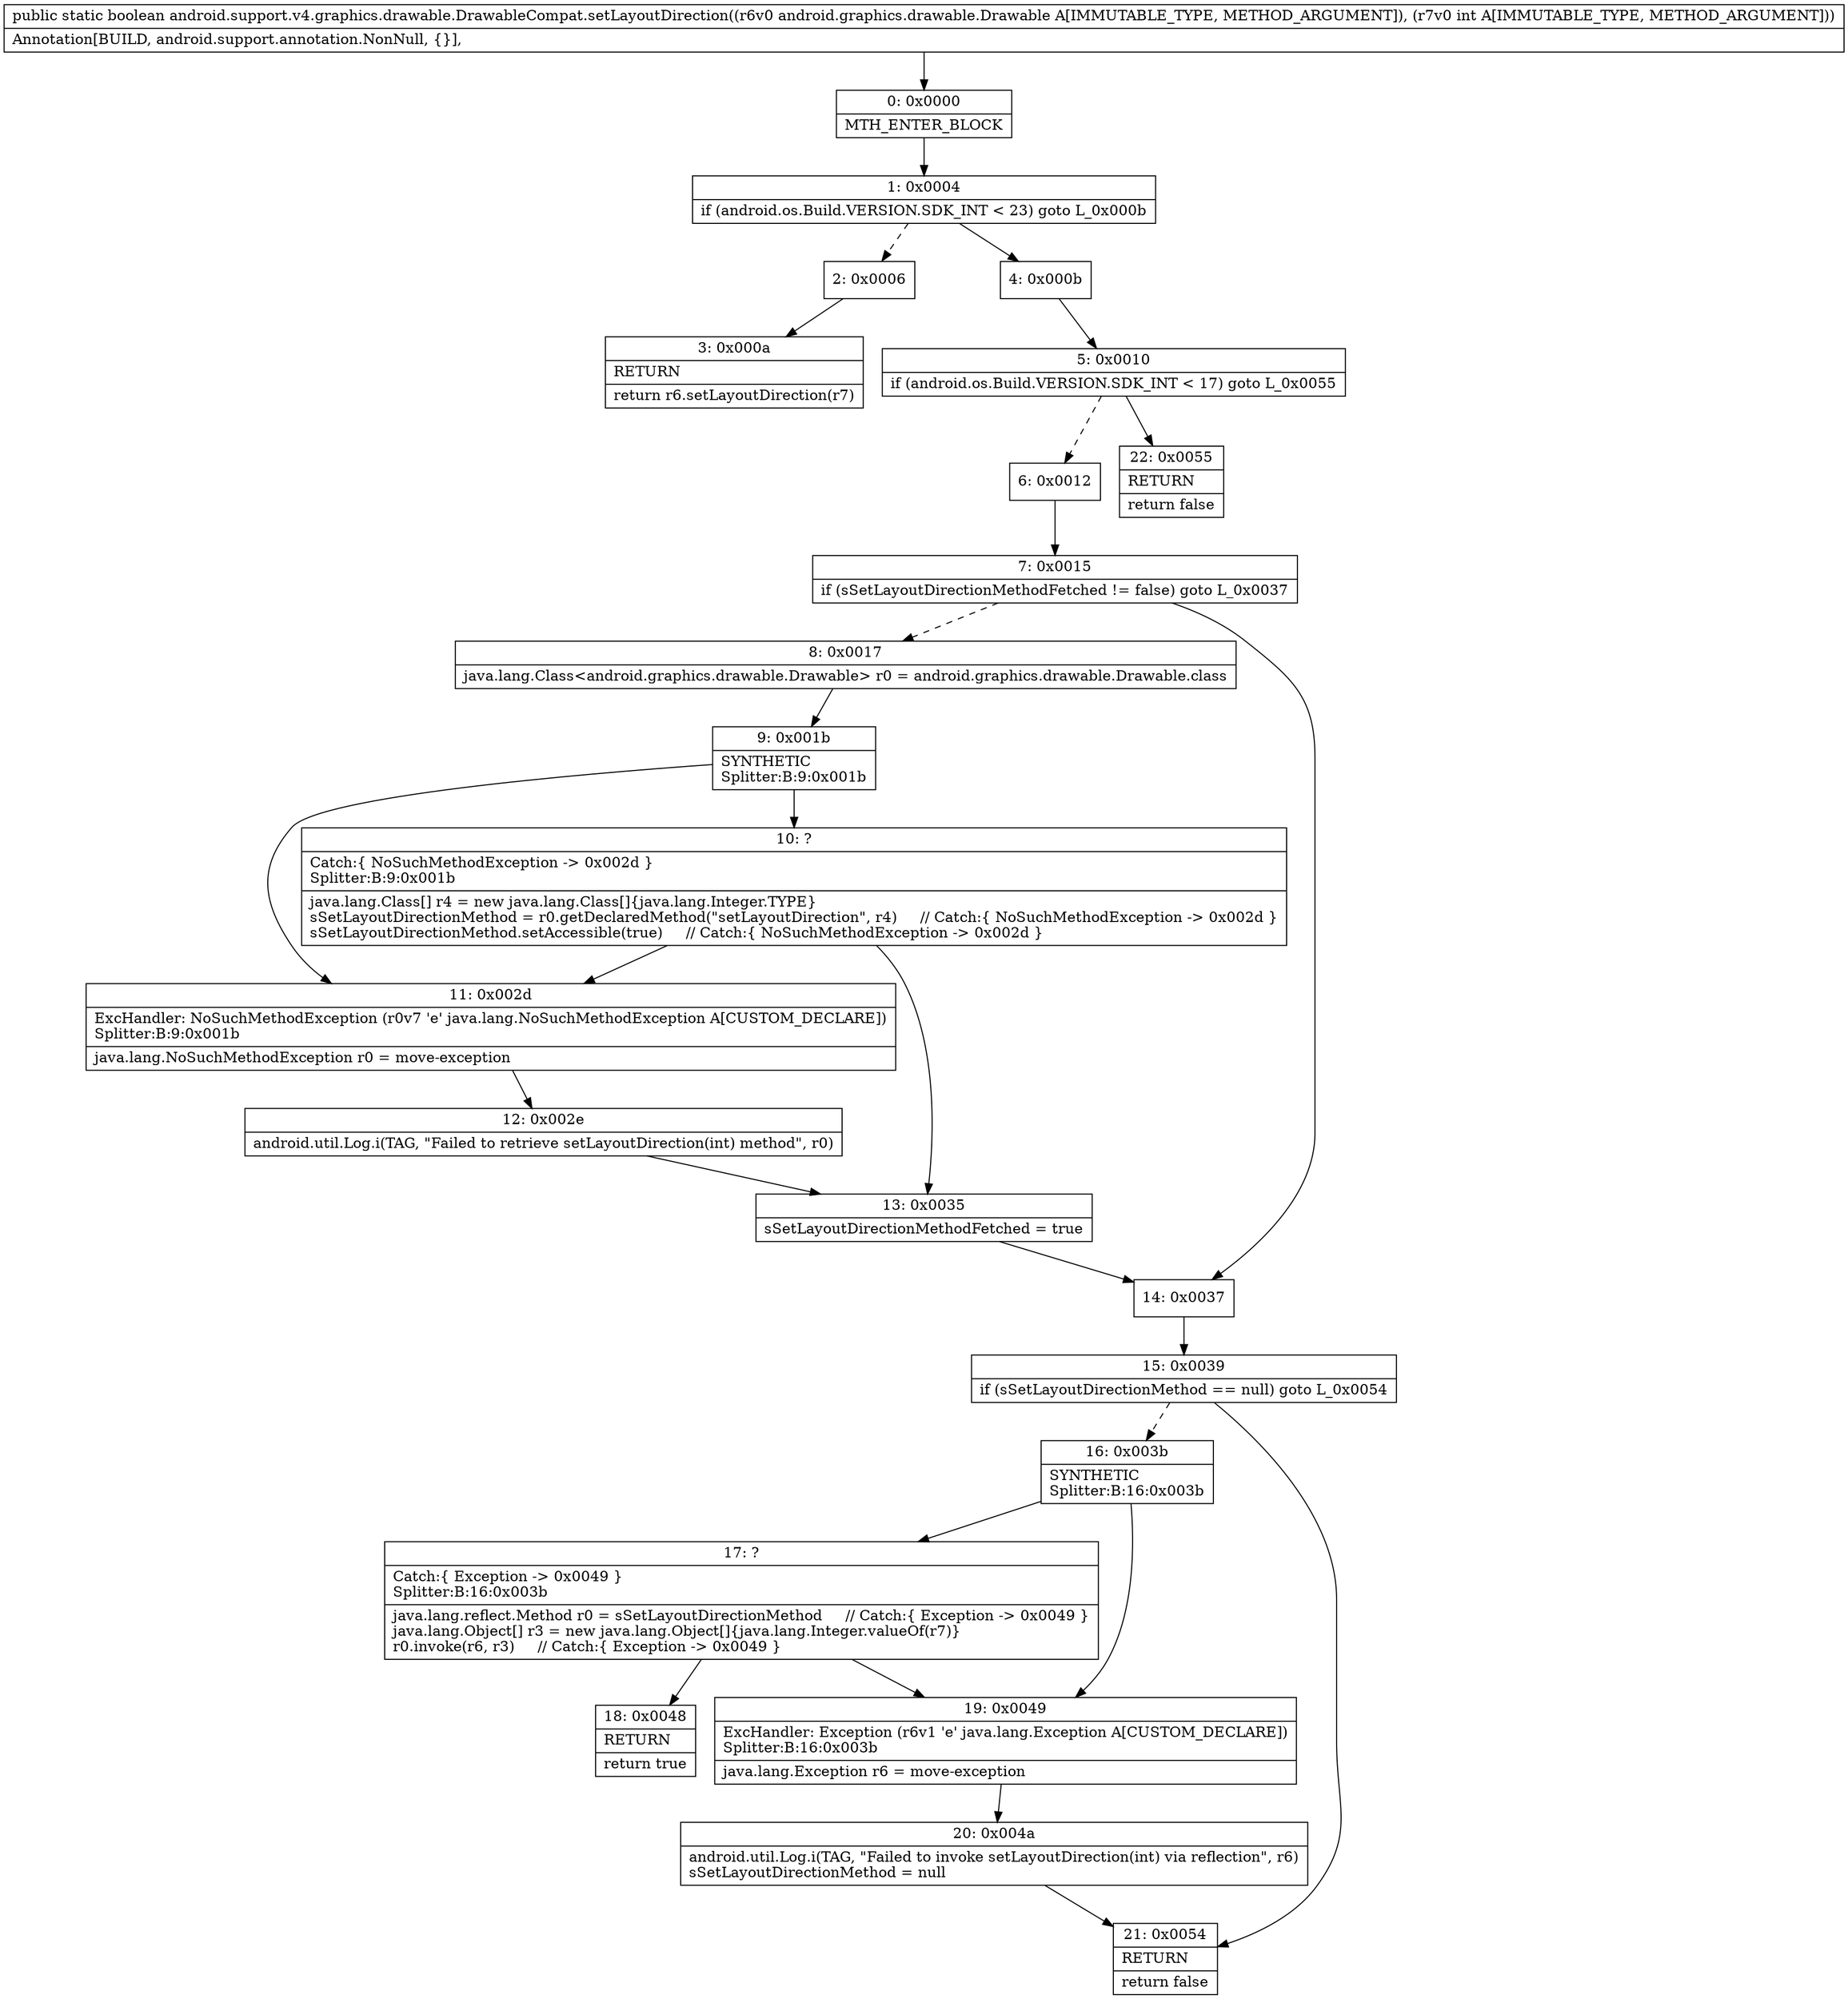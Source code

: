 digraph "CFG forandroid.support.v4.graphics.drawable.DrawableCompat.setLayoutDirection(Landroid\/graphics\/drawable\/Drawable;I)Z" {
Node_0 [shape=record,label="{0\:\ 0x0000|MTH_ENTER_BLOCK\l}"];
Node_1 [shape=record,label="{1\:\ 0x0004|if (android.os.Build.VERSION.SDK_INT \< 23) goto L_0x000b\l}"];
Node_2 [shape=record,label="{2\:\ 0x0006}"];
Node_3 [shape=record,label="{3\:\ 0x000a|RETURN\l|return r6.setLayoutDirection(r7)\l}"];
Node_4 [shape=record,label="{4\:\ 0x000b}"];
Node_5 [shape=record,label="{5\:\ 0x0010|if (android.os.Build.VERSION.SDK_INT \< 17) goto L_0x0055\l}"];
Node_6 [shape=record,label="{6\:\ 0x0012}"];
Node_7 [shape=record,label="{7\:\ 0x0015|if (sSetLayoutDirectionMethodFetched != false) goto L_0x0037\l}"];
Node_8 [shape=record,label="{8\:\ 0x0017|java.lang.Class\<android.graphics.drawable.Drawable\> r0 = android.graphics.drawable.Drawable.class\l}"];
Node_9 [shape=record,label="{9\:\ 0x001b|SYNTHETIC\lSplitter:B:9:0x001b\l}"];
Node_10 [shape=record,label="{10\:\ ?|Catch:\{ NoSuchMethodException \-\> 0x002d \}\lSplitter:B:9:0x001b\l|java.lang.Class[] r4 = new java.lang.Class[]\{java.lang.Integer.TYPE\}\lsSetLayoutDirectionMethod = r0.getDeclaredMethod(\"setLayoutDirection\", r4)     \/\/ Catch:\{ NoSuchMethodException \-\> 0x002d \}\lsSetLayoutDirectionMethod.setAccessible(true)     \/\/ Catch:\{ NoSuchMethodException \-\> 0x002d \}\l}"];
Node_11 [shape=record,label="{11\:\ 0x002d|ExcHandler: NoSuchMethodException (r0v7 'e' java.lang.NoSuchMethodException A[CUSTOM_DECLARE])\lSplitter:B:9:0x001b\l|java.lang.NoSuchMethodException r0 = move\-exception\l}"];
Node_12 [shape=record,label="{12\:\ 0x002e|android.util.Log.i(TAG, \"Failed to retrieve setLayoutDirection(int) method\", r0)\l}"];
Node_13 [shape=record,label="{13\:\ 0x0035|sSetLayoutDirectionMethodFetched = true\l}"];
Node_14 [shape=record,label="{14\:\ 0x0037}"];
Node_15 [shape=record,label="{15\:\ 0x0039|if (sSetLayoutDirectionMethod == null) goto L_0x0054\l}"];
Node_16 [shape=record,label="{16\:\ 0x003b|SYNTHETIC\lSplitter:B:16:0x003b\l}"];
Node_17 [shape=record,label="{17\:\ ?|Catch:\{ Exception \-\> 0x0049 \}\lSplitter:B:16:0x003b\l|java.lang.reflect.Method r0 = sSetLayoutDirectionMethod     \/\/ Catch:\{ Exception \-\> 0x0049 \}\ljava.lang.Object[] r3 = new java.lang.Object[]\{java.lang.Integer.valueOf(r7)\}\lr0.invoke(r6, r3)     \/\/ Catch:\{ Exception \-\> 0x0049 \}\l}"];
Node_18 [shape=record,label="{18\:\ 0x0048|RETURN\l|return true\l}"];
Node_19 [shape=record,label="{19\:\ 0x0049|ExcHandler: Exception (r6v1 'e' java.lang.Exception A[CUSTOM_DECLARE])\lSplitter:B:16:0x003b\l|java.lang.Exception r6 = move\-exception\l}"];
Node_20 [shape=record,label="{20\:\ 0x004a|android.util.Log.i(TAG, \"Failed to invoke setLayoutDirection(int) via reflection\", r6)\lsSetLayoutDirectionMethod = null\l}"];
Node_21 [shape=record,label="{21\:\ 0x0054|RETURN\l|return false\l}"];
Node_22 [shape=record,label="{22\:\ 0x0055|RETURN\l|return false\l}"];
MethodNode[shape=record,label="{public static boolean android.support.v4.graphics.drawable.DrawableCompat.setLayoutDirection((r6v0 android.graphics.drawable.Drawable A[IMMUTABLE_TYPE, METHOD_ARGUMENT]), (r7v0 int A[IMMUTABLE_TYPE, METHOD_ARGUMENT]))  | Annotation[BUILD, android.support.annotation.NonNull, \{\}], \l}"];
MethodNode -> Node_0;
Node_0 -> Node_1;
Node_1 -> Node_2[style=dashed];
Node_1 -> Node_4;
Node_2 -> Node_3;
Node_4 -> Node_5;
Node_5 -> Node_6[style=dashed];
Node_5 -> Node_22;
Node_6 -> Node_7;
Node_7 -> Node_8[style=dashed];
Node_7 -> Node_14;
Node_8 -> Node_9;
Node_9 -> Node_10;
Node_9 -> Node_11;
Node_10 -> Node_11;
Node_10 -> Node_13;
Node_11 -> Node_12;
Node_12 -> Node_13;
Node_13 -> Node_14;
Node_14 -> Node_15;
Node_15 -> Node_16[style=dashed];
Node_15 -> Node_21;
Node_16 -> Node_17;
Node_16 -> Node_19;
Node_17 -> Node_18;
Node_17 -> Node_19;
Node_19 -> Node_20;
Node_20 -> Node_21;
}


